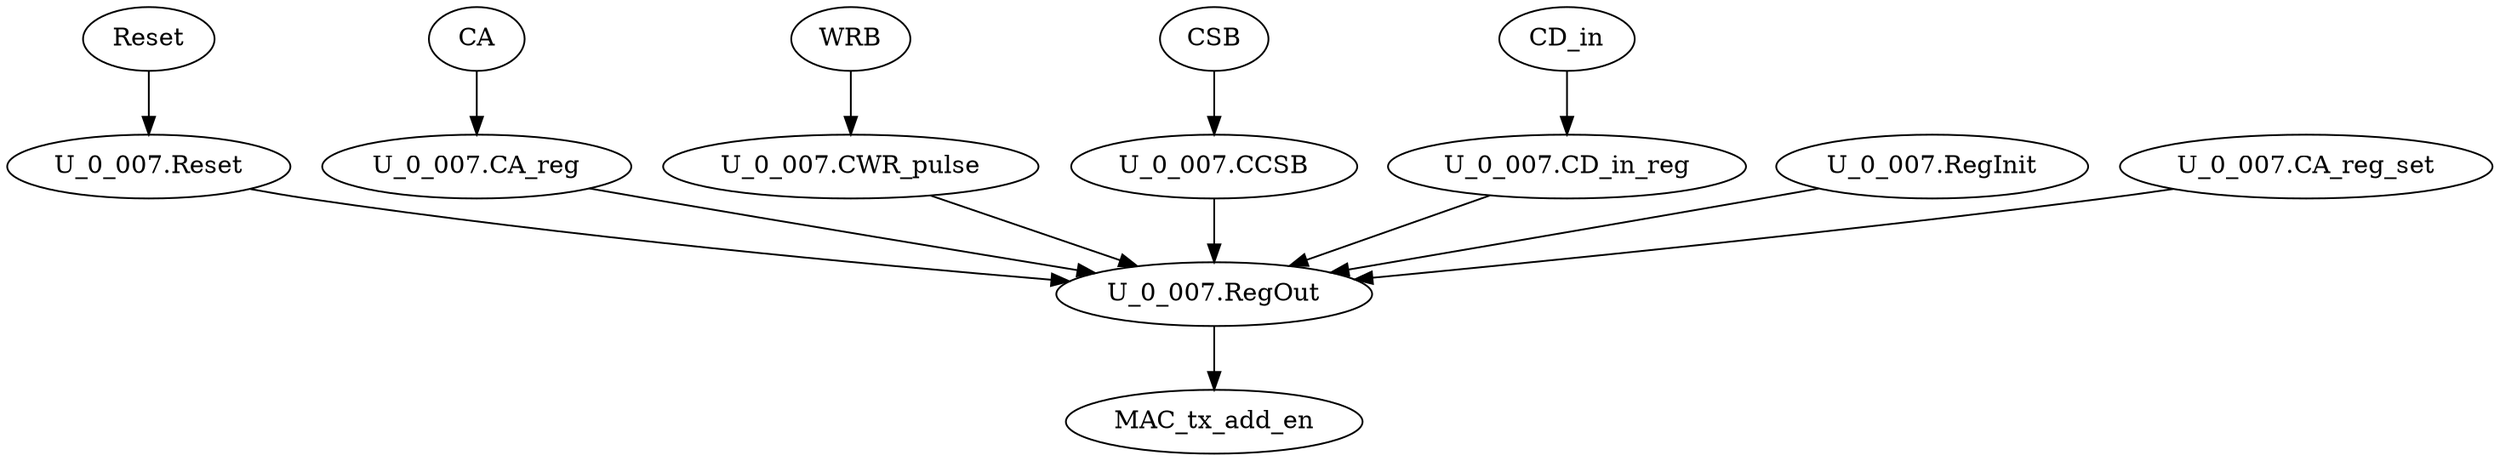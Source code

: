 strict digraph "" {
	Reset	 [complexity=1,
		importance=0.0308170945521,
		rank=0.0308170945521];
	"U_0_007.Reset"	 [complexity=1,
		importance=0.029063591725,
		rank=0.029063591725];
	Reset -> "U_0_007.Reset";
	"U_0_007.CA_reg"	 [complexity=4,
		importance=0.01541508742,
		rank=0.00385377185501];
	"U_0_007.RegOut"	 [complexity=0,
		importance=0.0136486911662,
		rank=0.0];
	"U_0_007.CA_reg" -> "U_0_007.RegOut";
	"U_0_007.CWR_pulse"	 [complexity=4,
		importance=0.01541508742,
		rank=0.00385377185501];
	"U_0_007.CWR_pulse" -> "U_0_007.RegOut";
	WRB	 [complexity=4,
		importance=0.0171685902472,
		rank=0.00429214756179];
	WRB -> "U_0_007.CWR_pulse";
	"U_0_007.CCSB"	 [complexity=4,
		importance=0.01541508742,
		rank=0.00385377185501];
	"U_0_007.CCSB" -> "U_0_007.RegOut";
	CD_in	 [complexity=2,
		importance=0.0171830953522,
		rank=0.00859154767611];
	"U_0_007.CD_in_reg"	 [complexity=2,
		importance=0.0154295925251,
		rank=0.00771479626255];
	CD_in -> "U_0_007.CD_in_reg";
	CA	 [complexity=4,
		importance=0.0171685902472,
		rank=0.00429214756179];
	CA -> "U_0_007.CA_reg";
	MAC_tx_add_en	 [complexity=0,
		importance=0.00571852560641,
		rank=0.0];
	"U_0_007.RegOut" -> MAC_tx_add_en;
	"U_0_007.CD_in_reg" -> "U_0_007.RegOut";
	"U_0_007.Reset" -> "U_0_007.RegOut";
	"U_0_007.RegInit"	 [complexity=2,
		importance=0.0154021939933,
		rank=0.00770109699667];
	"U_0_007.RegInit" -> "U_0_007.RegOut";
	"U_0_007.CA_reg_set"	 [complexity=4,
		importance=0.0154021939933,
		rank=0.00385054849833];
	"U_0_007.CA_reg_set" -> "U_0_007.RegOut";
	CSB	 [complexity=4,
		importance=0.0171685902472,
		rank=0.00429214756179];
	CSB -> "U_0_007.CCSB";
}
